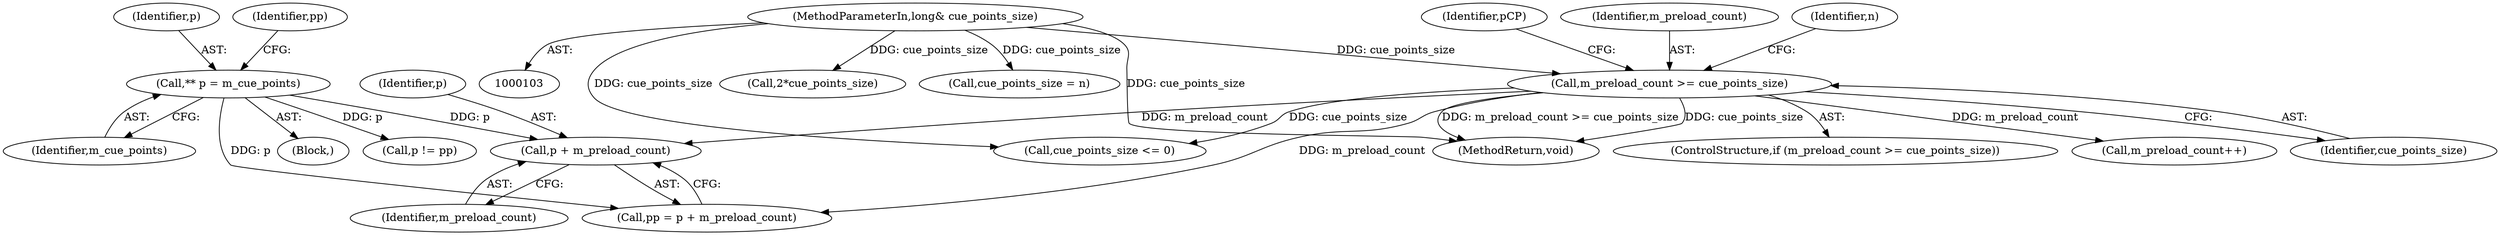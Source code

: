 digraph "1_Android_04839626ed859623901ebd3a5fd483982186b59d_194@pointer" {
"1000137" [label="(Call,p + m_preload_count)"];
"1000132" [label="(Call,** p = m_cue_points)"];
"1000112" [label="(Call,m_preload_count >= cue_points_size)"];
"1000104" [label="(MethodParameterIn,long& cue_points_size)"];
"1000136" [label="(Identifier,pp)"];
"1000169" [label="(MethodReturn,void)"];
"1000120" [label="(Call,cue_points_size <= 0)"];
"1000134" [label="(Identifier,m_cue_points)"];
"1000137" [label="(Call,p + m_preload_count)"];
"1000111" [label="(ControlStructure,if (m_preload_count >= cue_points_size))"];
"1000138" [label="(Identifier,p)"];
"1000133" [label="(Identifier,p)"];
"1000132" [label="(Call,** p = m_cue_points)"];
"1000160" [label="(Identifier,pCP)"];
"1000166" [label="(Call,m_preload_count++)"];
"1000135" [label="(Call,pp = p + m_preload_count)"];
"1000139" [label="(Identifier,m_preload_count)"];
"1000112" [label="(Call,m_preload_count >= cue_points_size)"];
"1000124" [label="(Call,2*cue_points_size)"];
"1000113" [label="(Identifier,m_preload_count)"];
"1000115" [label="(Block,)"];
"1000104" [label="(MethodParameterIn,long& cue_points_size)"];
"1000156" [label="(Call,cue_points_size = n)"];
"1000141" [label="(Call,p != pp)"];
"1000114" [label="(Identifier,cue_points_size)"];
"1000118" [label="(Identifier,n)"];
"1000137" -> "1000135"  [label="AST: "];
"1000137" -> "1000139"  [label="CFG: "];
"1000138" -> "1000137"  [label="AST: "];
"1000139" -> "1000137"  [label="AST: "];
"1000135" -> "1000137"  [label="CFG: "];
"1000132" -> "1000137"  [label="DDG: p"];
"1000112" -> "1000137"  [label="DDG: m_preload_count"];
"1000132" -> "1000115"  [label="AST: "];
"1000132" -> "1000134"  [label="CFG: "];
"1000133" -> "1000132"  [label="AST: "];
"1000134" -> "1000132"  [label="AST: "];
"1000136" -> "1000132"  [label="CFG: "];
"1000132" -> "1000135"  [label="DDG: p"];
"1000132" -> "1000141"  [label="DDG: p"];
"1000112" -> "1000111"  [label="AST: "];
"1000112" -> "1000114"  [label="CFG: "];
"1000113" -> "1000112"  [label="AST: "];
"1000114" -> "1000112"  [label="AST: "];
"1000118" -> "1000112"  [label="CFG: "];
"1000160" -> "1000112"  [label="CFG: "];
"1000112" -> "1000169"  [label="DDG: cue_points_size"];
"1000112" -> "1000169"  [label="DDG: m_preload_count >= cue_points_size"];
"1000104" -> "1000112"  [label="DDG: cue_points_size"];
"1000112" -> "1000120"  [label="DDG: cue_points_size"];
"1000112" -> "1000135"  [label="DDG: m_preload_count"];
"1000112" -> "1000166"  [label="DDG: m_preload_count"];
"1000104" -> "1000103"  [label="AST: "];
"1000104" -> "1000169"  [label="DDG: cue_points_size"];
"1000104" -> "1000120"  [label="DDG: cue_points_size"];
"1000104" -> "1000124"  [label="DDG: cue_points_size"];
"1000104" -> "1000156"  [label="DDG: cue_points_size"];
}
